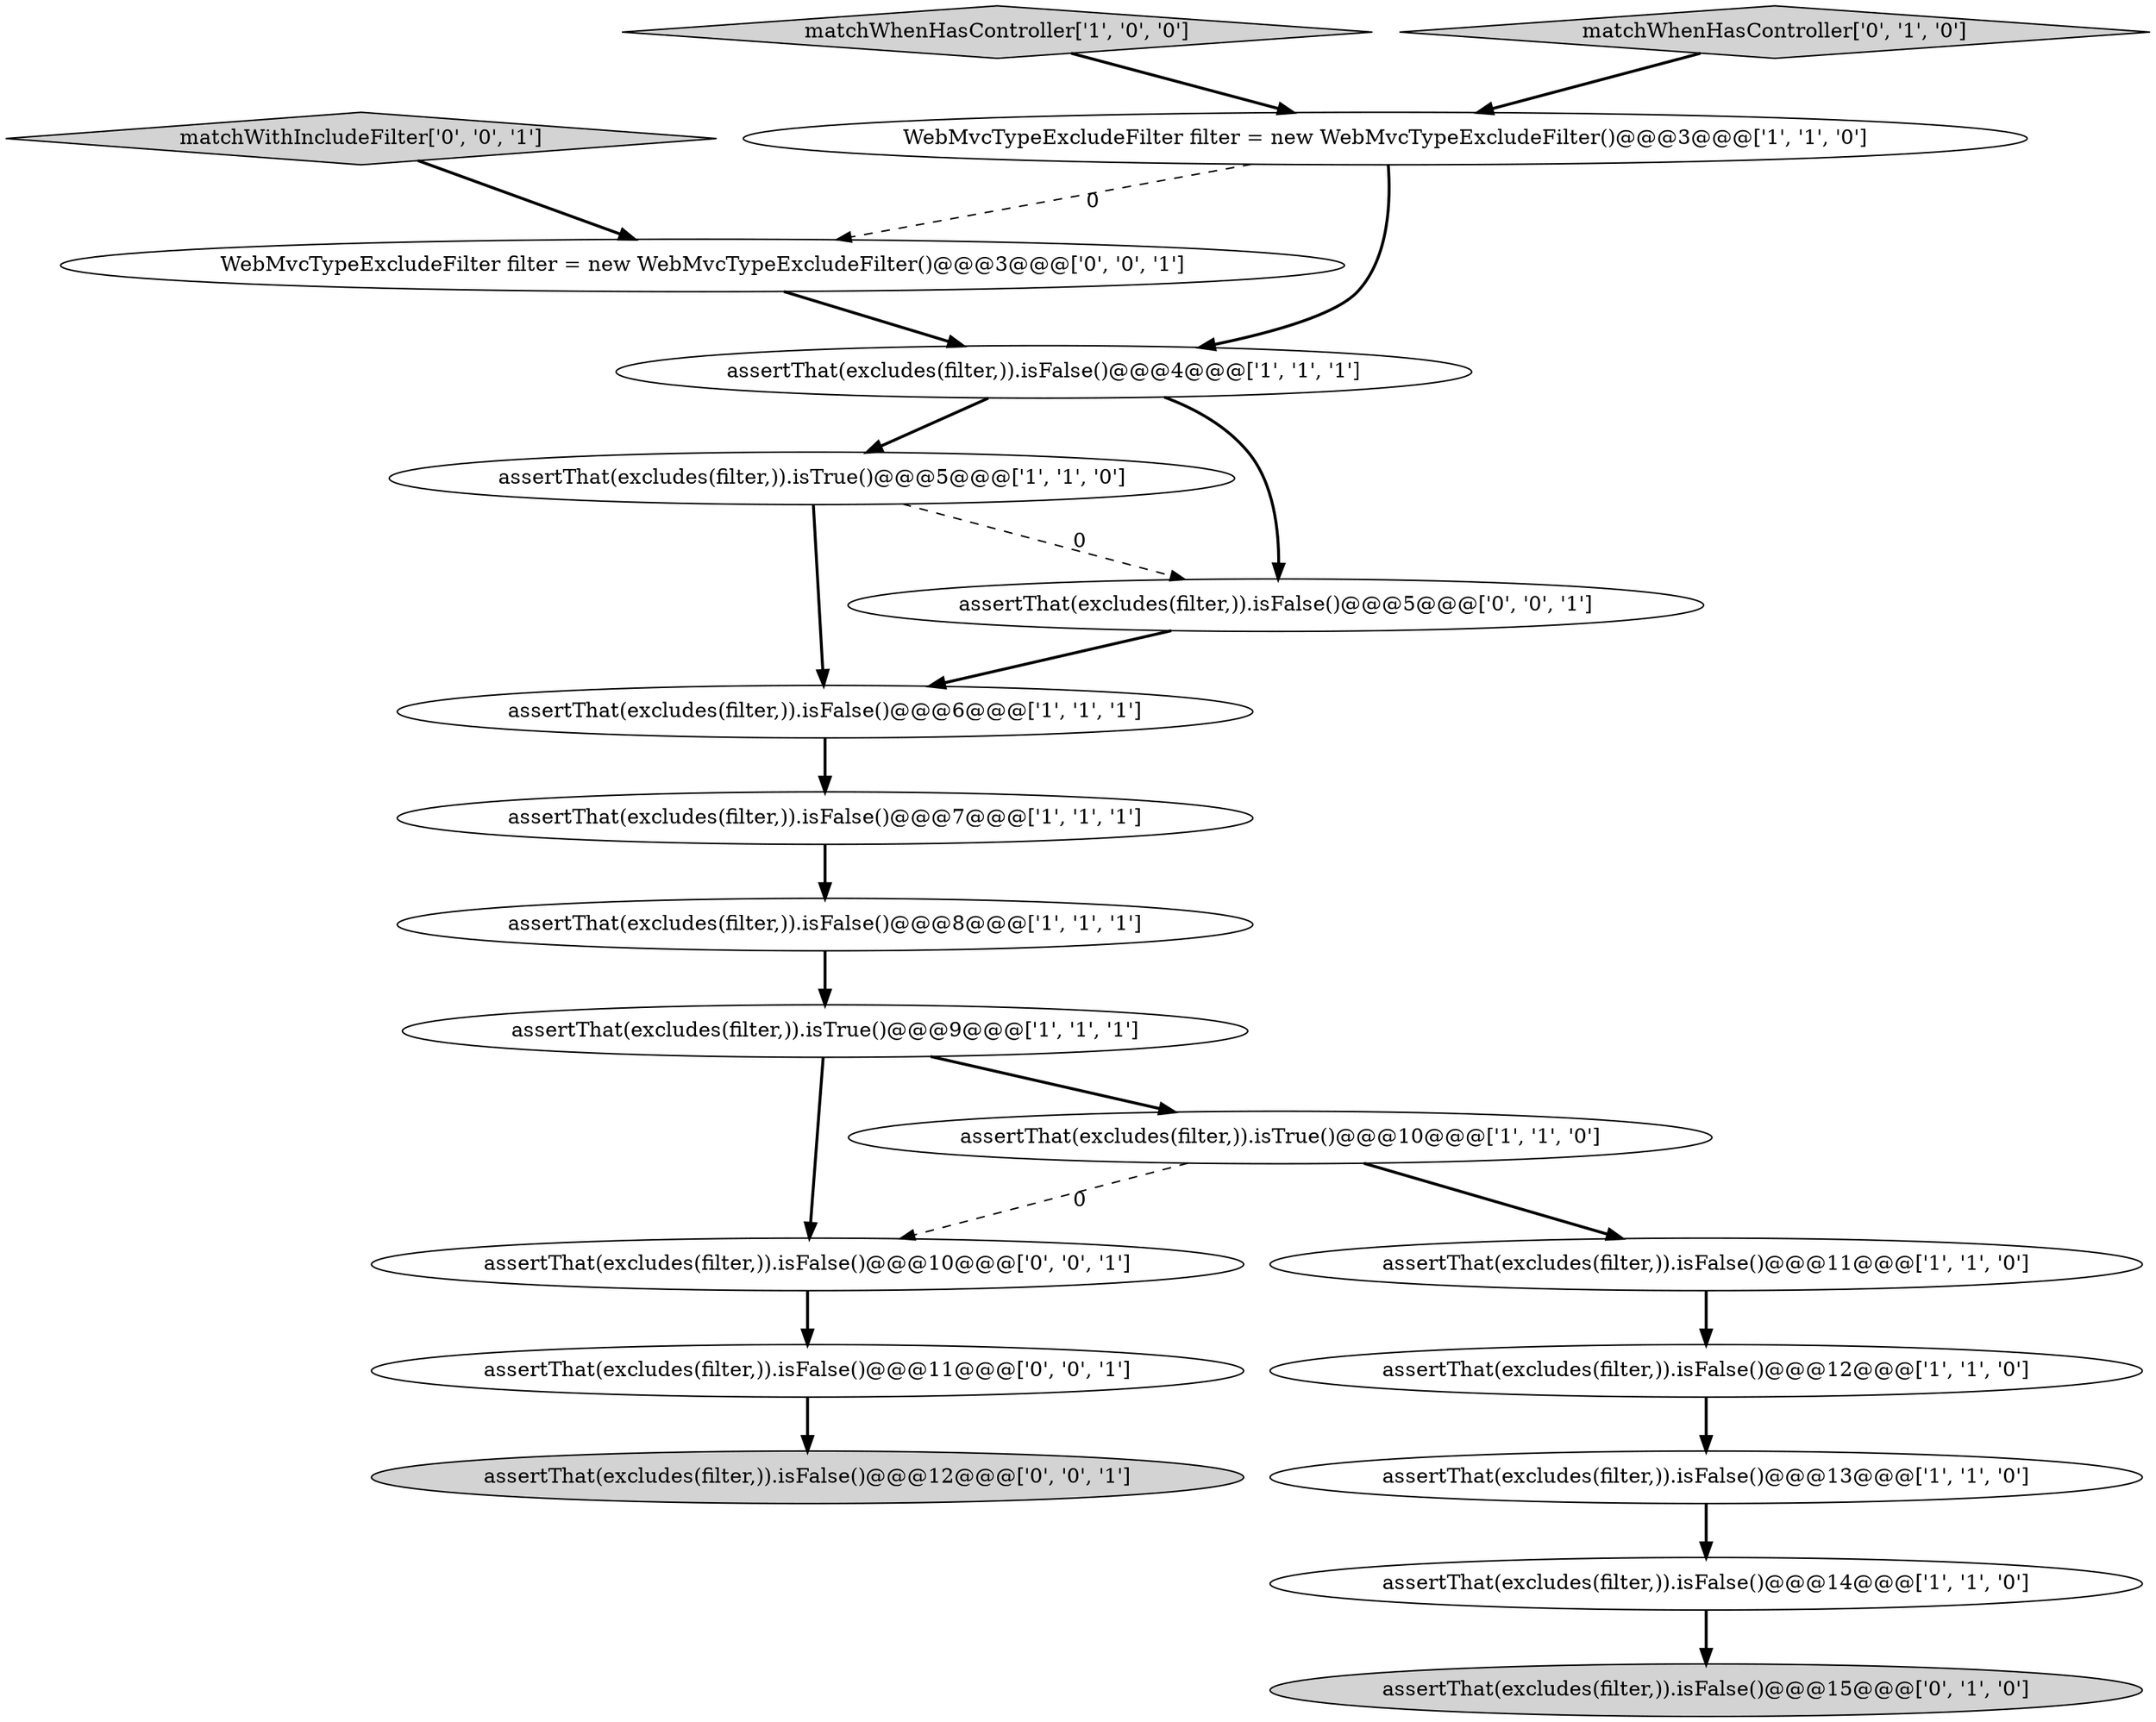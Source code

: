 digraph {
20 [style = filled, label = "assertThat(excludes(filter,)).isFalse()@@@10@@@['0', '0', '1']", fillcolor = white, shape = ellipse image = "AAA0AAABBB3BBB"];
18 [style = filled, label = "matchWithIncludeFilter['0', '0', '1']", fillcolor = lightgray, shape = diamond image = "AAA0AAABBB3BBB"];
10 [style = filled, label = "assertThat(excludes(filter,)).isFalse()@@@6@@@['1', '1', '1']", fillcolor = white, shape = ellipse image = "AAA0AAABBB1BBB"];
6 [style = filled, label = "assertThat(excludes(filter,)).isTrue()@@@9@@@['1', '1', '1']", fillcolor = white, shape = ellipse image = "AAA0AAABBB1BBB"];
3 [style = filled, label = "assertThat(excludes(filter,)).isTrue()@@@10@@@['1', '1', '0']", fillcolor = white, shape = ellipse image = "AAA0AAABBB1BBB"];
5 [style = filled, label = "assertThat(excludes(filter,)).isFalse()@@@14@@@['1', '1', '0']", fillcolor = white, shape = ellipse image = "AAA0AAABBB1BBB"];
7 [style = filled, label = "WebMvcTypeExcludeFilter filter = new WebMvcTypeExcludeFilter()@@@3@@@['1', '1', '0']", fillcolor = white, shape = ellipse image = "AAA0AAABBB1BBB"];
2 [style = filled, label = "assertThat(excludes(filter,)).isTrue()@@@5@@@['1', '1', '0']", fillcolor = white, shape = ellipse image = "AAA0AAABBB1BBB"];
8 [style = filled, label = "assertThat(excludes(filter,)).isFalse()@@@11@@@['1', '1', '0']", fillcolor = white, shape = ellipse image = "AAA0AAABBB1BBB"];
12 [style = filled, label = "assertThat(excludes(filter,)).isFalse()@@@7@@@['1', '1', '1']", fillcolor = white, shape = ellipse image = "AAA0AAABBB1BBB"];
17 [style = filled, label = "assertThat(excludes(filter,)).isFalse()@@@12@@@['0', '0', '1']", fillcolor = lightgray, shape = ellipse image = "AAA0AAABBB3BBB"];
16 [style = filled, label = "assertThat(excludes(filter,)).isFalse()@@@5@@@['0', '0', '1']", fillcolor = white, shape = ellipse image = "AAA0AAABBB3BBB"];
0 [style = filled, label = "matchWhenHasController['1', '0', '0']", fillcolor = lightgray, shape = diamond image = "AAA0AAABBB1BBB"];
19 [style = filled, label = "WebMvcTypeExcludeFilter filter = new WebMvcTypeExcludeFilter()@@@3@@@['0', '0', '1']", fillcolor = white, shape = ellipse image = "AAA0AAABBB3BBB"];
4 [style = filled, label = "assertThat(excludes(filter,)).isFalse()@@@4@@@['1', '1', '1']", fillcolor = white, shape = ellipse image = "AAA0AAABBB1BBB"];
9 [style = filled, label = "assertThat(excludes(filter,)).isFalse()@@@13@@@['1', '1', '0']", fillcolor = white, shape = ellipse image = "AAA0AAABBB1BBB"];
14 [style = filled, label = "assertThat(excludes(filter,)).isFalse()@@@15@@@['0', '1', '0']", fillcolor = lightgray, shape = ellipse image = "AAA1AAABBB2BBB"];
15 [style = filled, label = "assertThat(excludes(filter,)).isFalse()@@@11@@@['0', '0', '1']", fillcolor = white, shape = ellipse image = "AAA0AAABBB3BBB"];
11 [style = filled, label = "assertThat(excludes(filter,)).isFalse()@@@12@@@['1', '1', '0']", fillcolor = white, shape = ellipse image = "AAA0AAABBB1BBB"];
13 [style = filled, label = "matchWhenHasController['0', '1', '0']", fillcolor = lightgray, shape = diamond image = "AAA0AAABBB2BBB"];
1 [style = filled, label = "assertThat(excludes(filter,)).isFalse()@@@8@@@['1', '1', '1']", fillcolor = white, shape = ellipse image = "AAA0AAABBB1BBB"];
5->14 [style = bold, label=""];
3->20 [style = dashed, label="0"];
13->7 [style = bold, label=""];
4->16 [style = bold, label=""];
0->7 [style = bold, label=""];
20->15 [style = bold, label=""];
12->1 [style = bold, label=""];
7->19 [style = dashed, label="0"];
11->9 [style = bold, label=""];
2->10 [style = bold, label=""];
6->20 [style = bold, label=""];
1->6 [style = bold, label=""];
16->10 [style = bold, label=""];
4->2 [style = bold, label=""];
10->12 [style = bold, label=""];
2->16 [style = dashed, label="0"];
8->11 [style = bold, label=""];
18->19 [style = bold, label=""];
7->4 [style = bold, label=""];
6->3 [style = bold, label=""];
3->8 [style = bold, label=""];
19->4 [style = bold, label=""];
9->5 [style = bold, label=""];
15->17 [style = bold, label=""];
}
